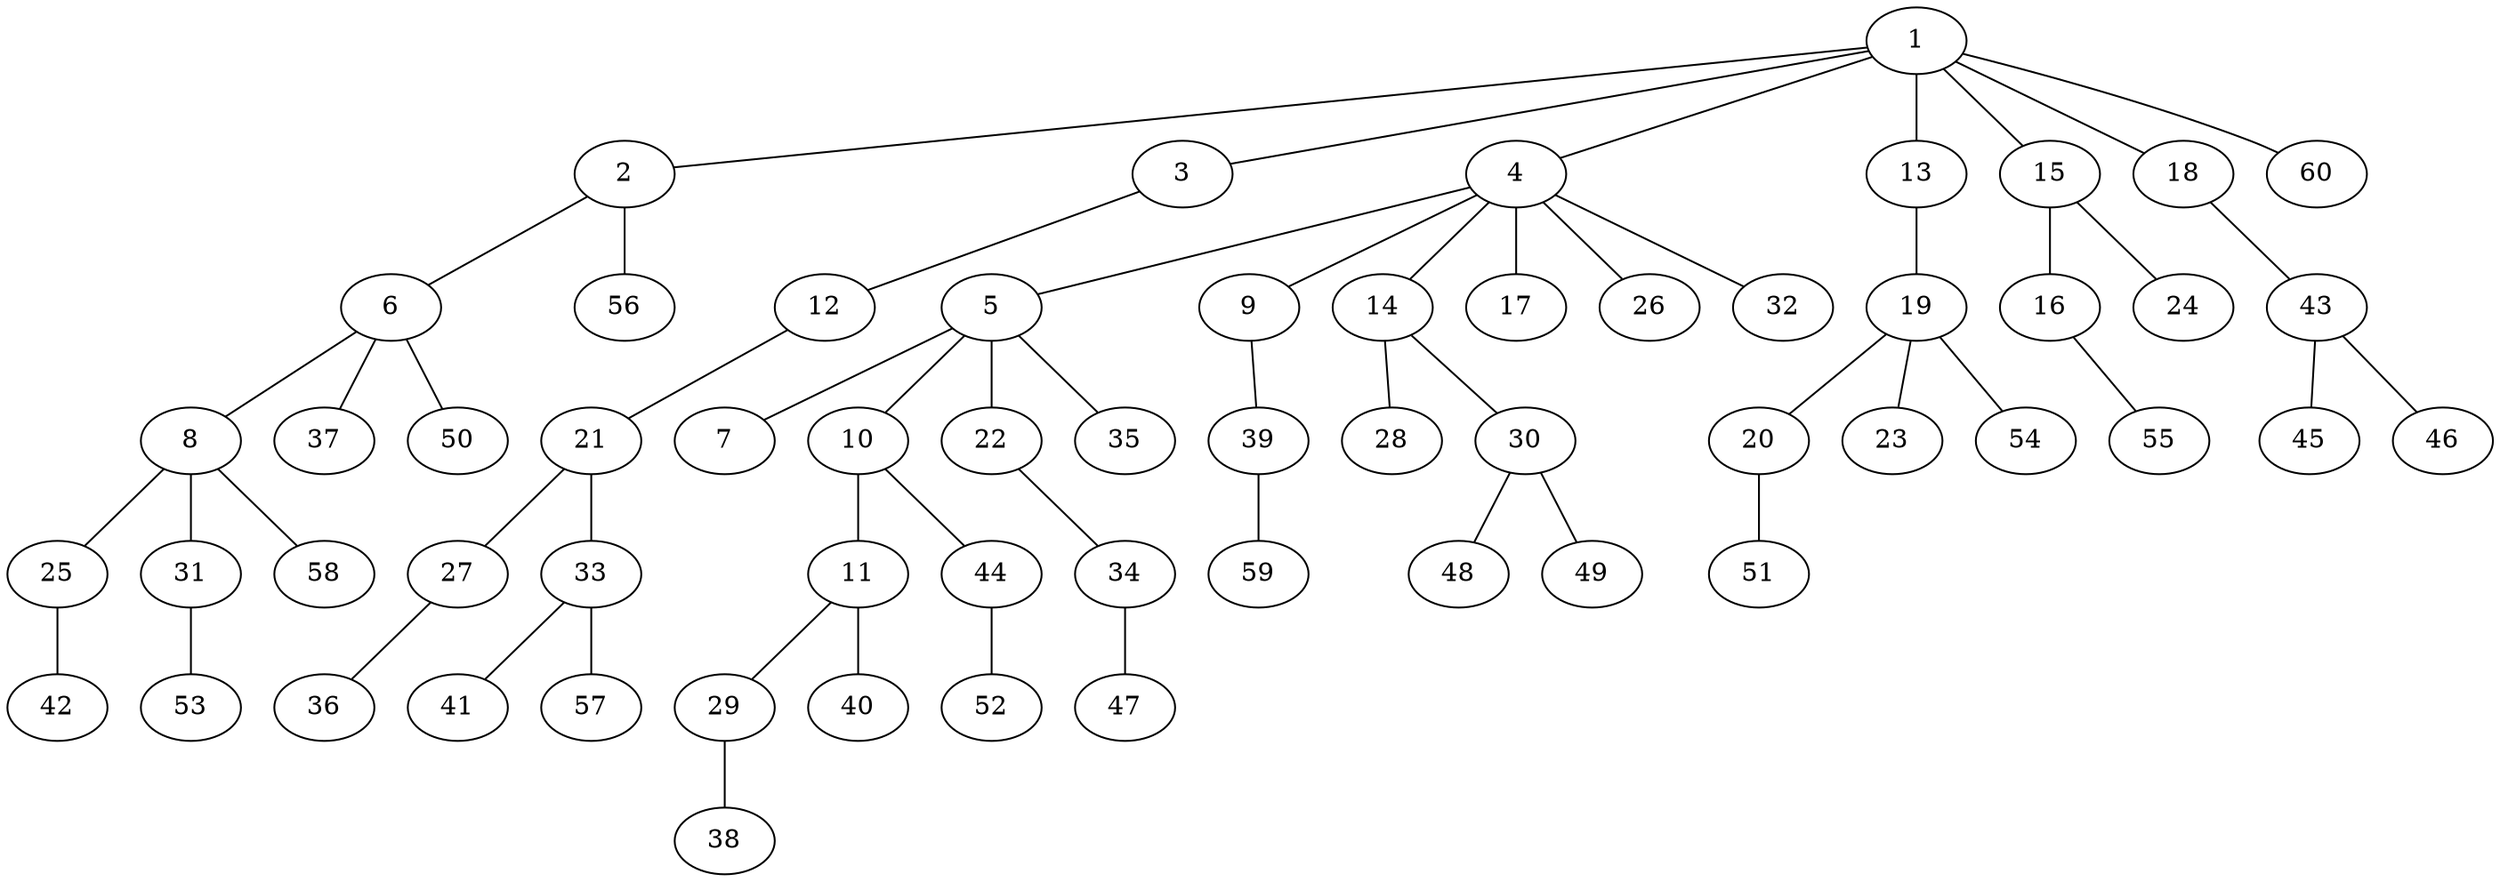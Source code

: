 graph graphname {1--2
1--3
1--4
1--13
1--15
1--18
1--60
2--6
2--56
3--12
4--5
4--9
4--14
4--17
4--26
4--32
5--7
5--10
5--22
5--35
6--8
6--37
6--50
8--25
8--31
8--58
9--39
10--11
10--44
11--29
11--40
12--21
13--19
14--28
14--30
15--16
15--24
16--55
18--43
19--20
19--23
19--54
20--51
21--27
21--33
22--34
25--42
27--36
29--38
30--48
30--49
31--53
33--41
33--57
34--47
39--59
43--45
43--46
44--52
}